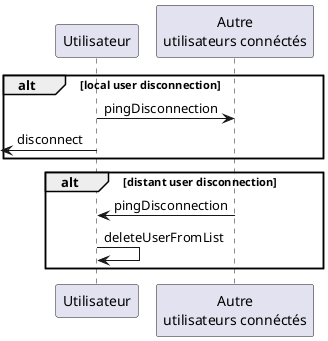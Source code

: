 @startuml
participant "Utilisateur" as usr
participant "Autre\nutilisateurs connéctés" as cousr
alt local user disconnection
usr -> cousr : pingDisconnection
[<-  usr : disconnect
end

alt distant user disconnection
    cousr -> usr : pingDisconnection
    usr -> usr : deleteUserFromList
end
@enduml
